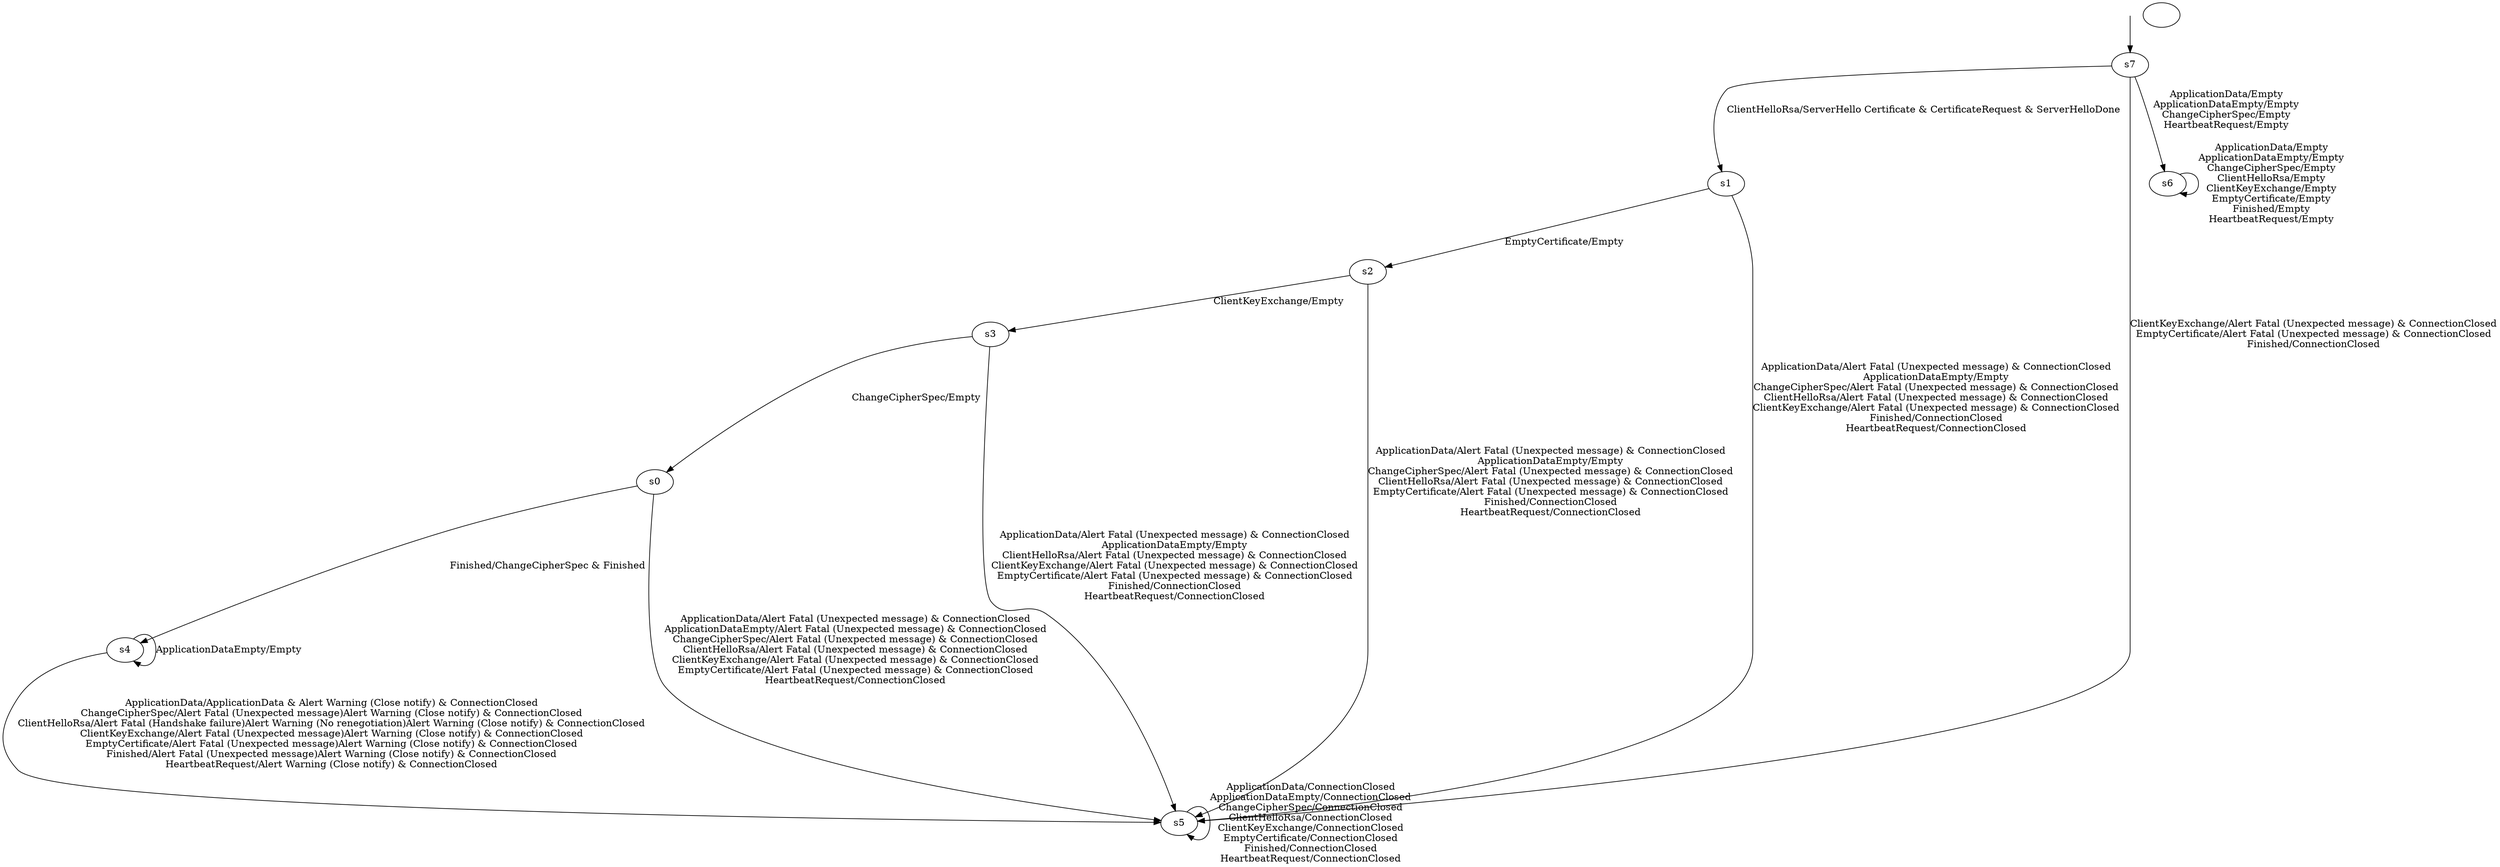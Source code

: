 digraph G {
s7;
s0;
s1;
s2;
s3;
s4;
s5;
s6;
s7 -> s6  [label="ApplicationData/Empty
ApplicationDataEmpty/Empty
ChangeCipherSpec/Empty
HeartbeatRequest/Empty"];
s7 -> s1  [label="ClientHelloRsa/ServerHello Certificate & CertificateRequest & ServerHelloDone"];
s7 -> s5  [label="ClientKeyExchange/Alert Fatal (Unexpected message) & ConnectionClosed
EmptyCertificate/Alert Fatal (Unexpected message) & ConnectionClosed
Finished/ConnectionClosed"];
s0 -> s5  [label="ApplicationData/Alert Fatal (Unexpected message) & ConnectionClosed
ApplicationDataEmpty/Alert Fatal (Unexpected message) & ConnectionClosed
ChangeCipherSpec/Alert Fatal (Unexpected message) & ConnectionClosed
ClientHelloRsa/Alert Fatal (Unexpected message) & ConnectionClosed
ClientKeyExchange/Alert Fatal (Unexpected message) & ConnectionClosed
EmptyCertificate/Alert Fatal (Unexpected message) & ConnectionClosed
HeartbeatRequest/ConnectionClosed"];
s0 -> s4  [label="Finished/ChangeCipherSpec & Finished"];
s1 -> s5  [label="ApplicationData/Alert Fatal (Unexpected message) & ConnectionClosed
ApplicationDataEmpty/Empty
ChangeCipherSpec/Alert Fatal (Unexpected message) & ConnectionClosed
ClientHelloRsa/Alert Fatal (Unexpected message) & ConnectionClosed
ClientKeyExchange/Alert Fatal (Unexpected message) & ConnectionClosed
Finished/ConnectionClosed
HeartbeatRequest/ConnectionClosed"];
s1 -> s2  [label="EmptyCertificate/Empty"];
s2 -> s5  [label="ApplicationData/Alert Fatal (Unexpected message) & ConnectionClosed
ApplicationDataEmpty/Empty
ChangeCipherSpec/Alert Fatal (Unexpected message) & ConnectionClosed
ClientHelloRsa/Alert Fatal (Unexpected message) & ConnectionClosed
EmptyCertificate/Alert Fatal (Unexpected message) & ConnectionClosed
Finished/ConnectionClosed
HeartbeatRequest/ConnectionClosed"];
s2 -> s3  [label="ClientKeyExchange/Empty"];
s3 -> s5  [label="ApplicationData/Alert Fatal (Unexpected message) & ConnectionClosed
ApplicationDataEmpty/Empty
ClientHelloRsa/Alert Fatal (Unexpected message) & ConnectionClosed
ClientKeyExchange/Alert Fatal (Unexpected message) & ConnectionClosed
EmptyCertificate/Alert Fatal (Unexpected message) & ConnectionClosed
Finished/ConnectionClosed
HeartbeatRequest/ConnectionClosed"];
s3 -> s0  [label="ChangeCipherSpec/Empty"];
s4 -> s5  [label="ApplicationData/ApplicationData & Alert Warning (Close notify) & ConnectionClosed
ChangeCipherSpec/Alert Fatal (Unexpected message)Alert Warning (Close notify) & ConnectionClosed
ClientHelloRsa/Alert Fatal (Handshake failure)Alert Warning (No renegotiation)Alert Warning (Close notify) & ConnectionClosed
ClientKeyExchange/Alert Fatal (Unexpected message)Alert Warning (Close notify) & ConnectionClosed
EmptyCertificate/Alert Fatal (Unexpected message)Alert Warning (Close notify) & ConnectionClosed
Finished/Alert Fatal (Unexpected message)Alert Warning (Close notify) & ConnectionClosed
HeartbeatRequest/Alert Warning (Close notify) & ConnectionClosed"];
s4 -> s4  [label="ApplicationDataEmpty/Empty"];
s5 -> s5  [label="ApplicationData/ConnectionClosed
ApplicationDataEmpty/ConnectionClosed
ChangeCipherSpec/ConnectionClosed
ClientHelloRsa/ConnectionClosed
ClientKeyExchange/ConnectionClosed
EmptyCertificate/ConnectionClosed
Finished/ConnectionClosed
HeartbeatRequest/ConnectionClosed"];
s6 -> s6  [label="ApplicationData/Empty
ApplicationDataEmpty/Empty
ChangeCipherSpec/Empty
ClientHelloRsa/Empty
ClientKeyExchange/Empty
EmptyCertificate/Empty
Finished/Empty
HeartbeatRequest/Empty"];
__start0 [height="0", label="", shape="none", width="0"];
__start0 -> s7;
"\n";
}
